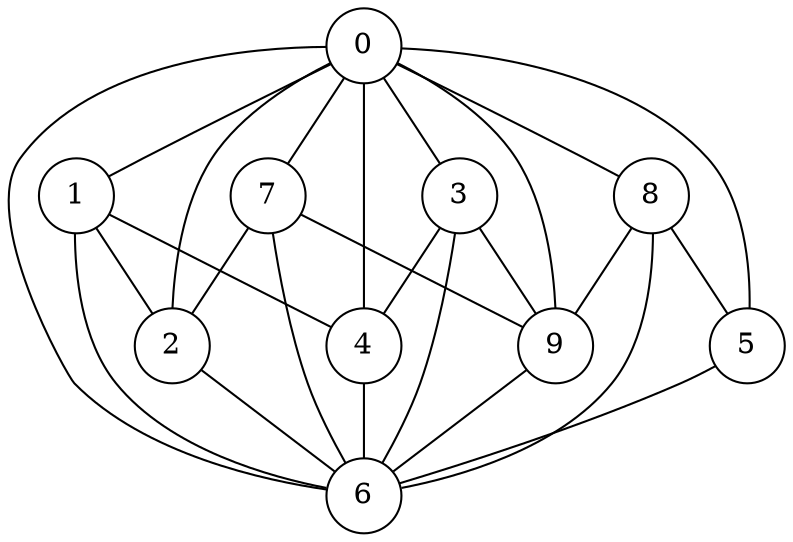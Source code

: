 graph Messaggero {
node [shape=circle];  0; 1; 2; 3; 4; 5; 6; 7; 8; 9;
0 -- 1
0 -- 2
0 -- 3
0 -- 4
0 -- 5
0 -- 6
0 -- 7
0 -- 8
0 -- 9
1 -- 2
1 -- 4
1 -- 6
2 -- 6
3 -- 4
3 -- 6
3 -- 9
4 -- 6
5 -- 6
7 -- 2
7 -- 6
7 -- 9
8 -- 5
8 -- 6
8 -- 9
9 -- 6
}
